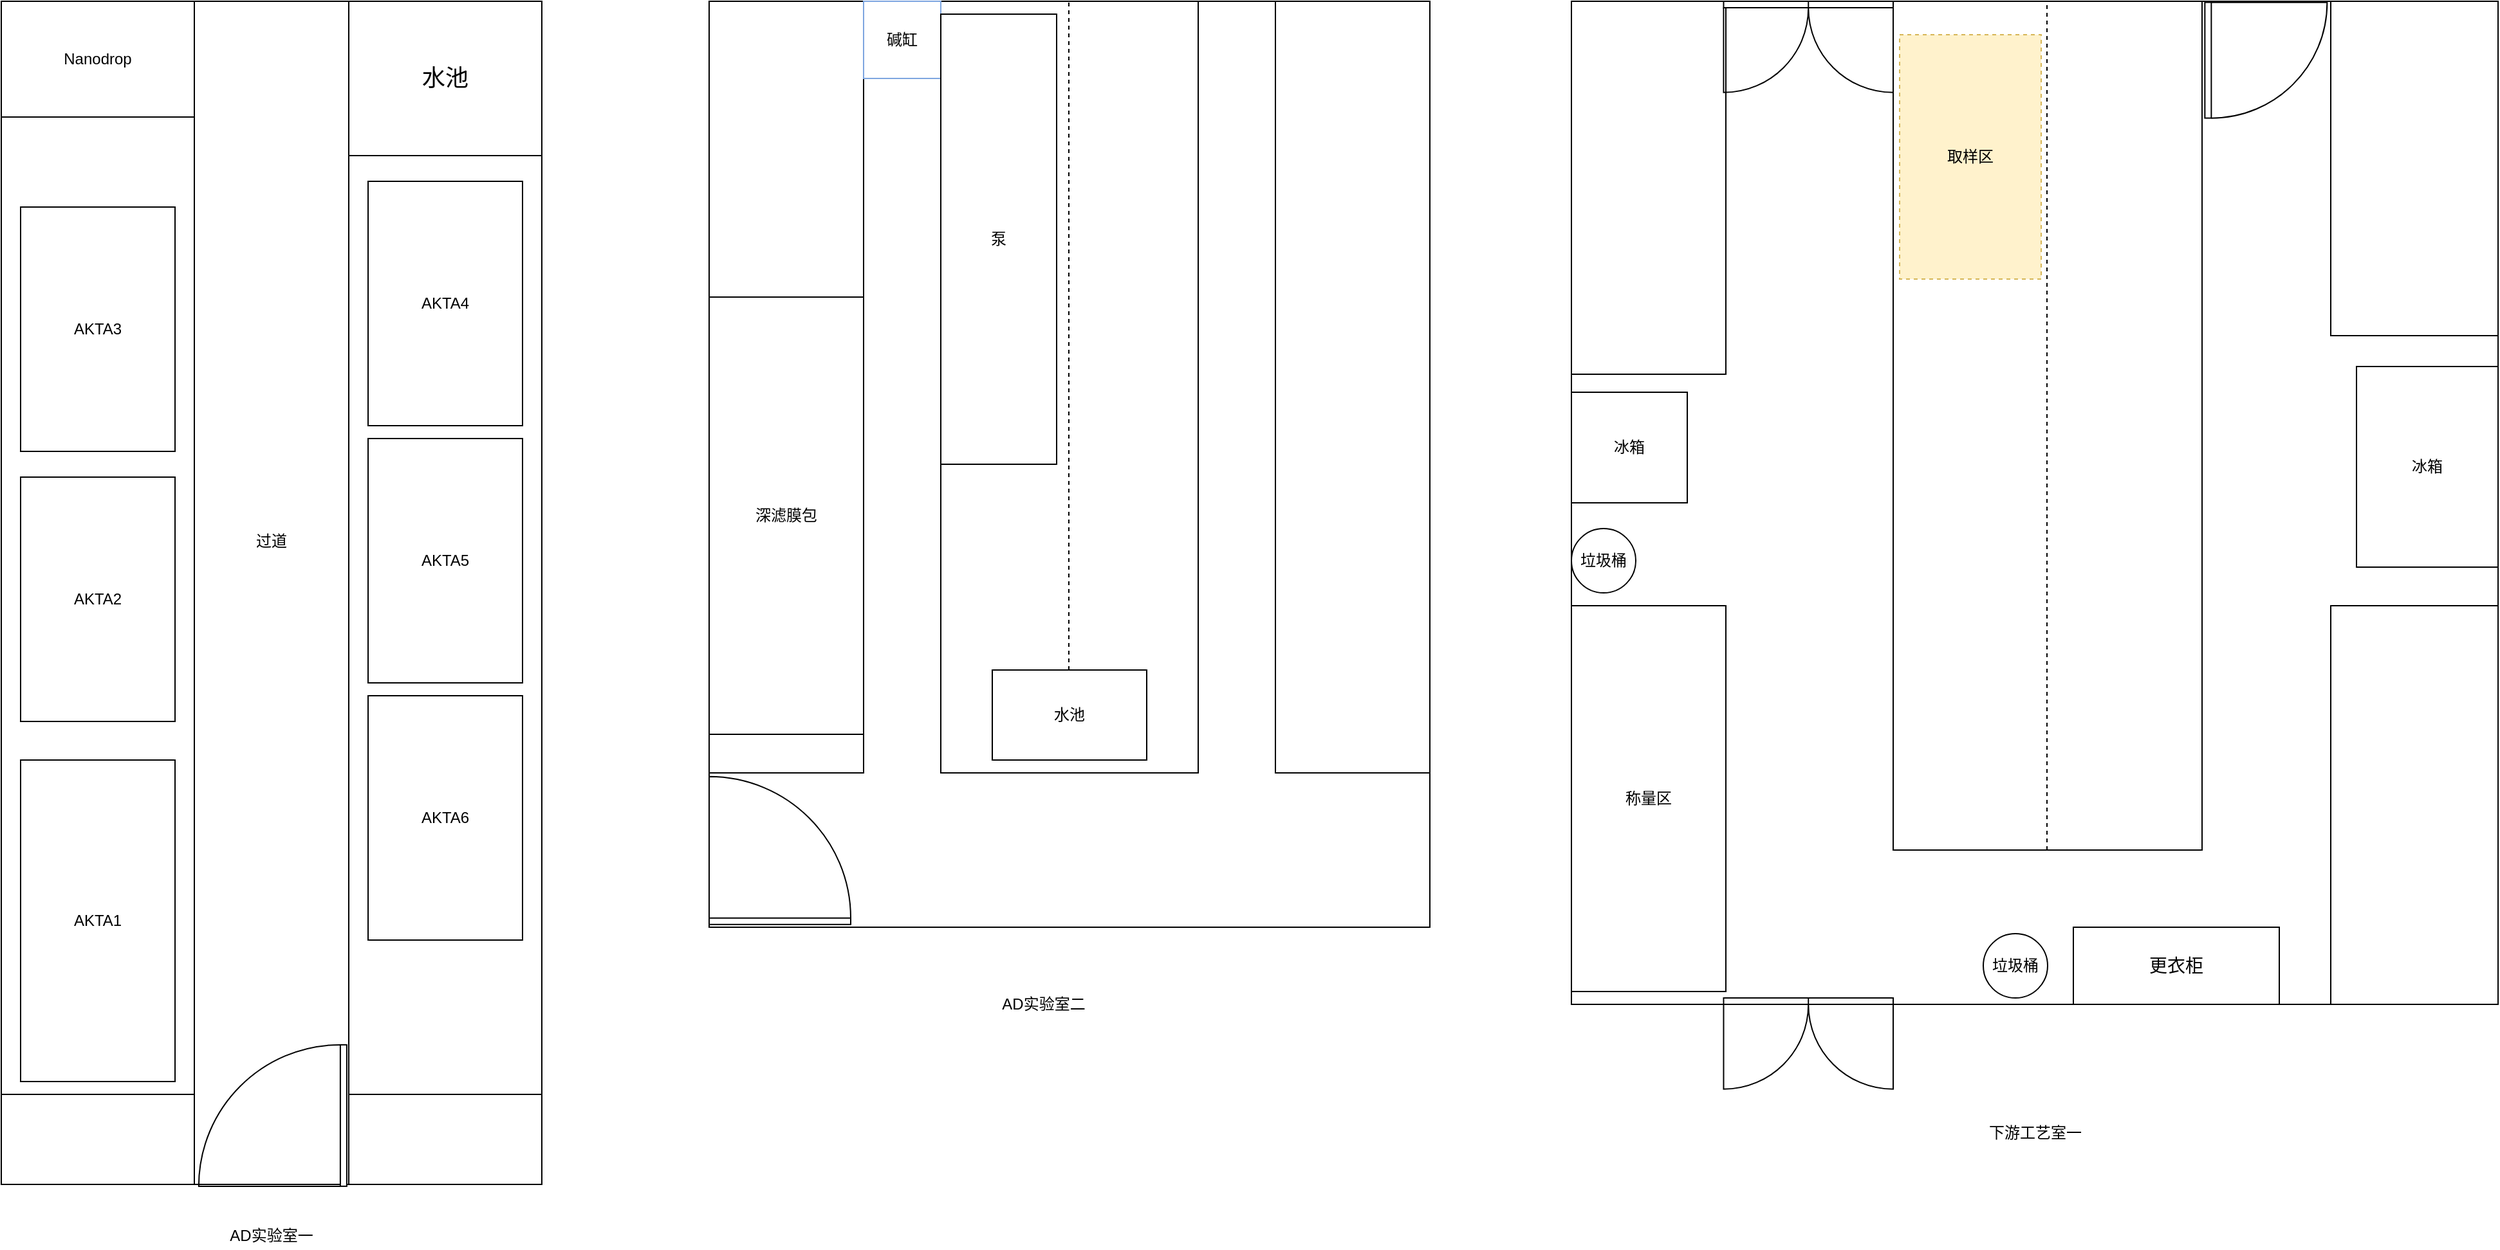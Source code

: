 <mxfile version="14.0.1" type="github">
  <diagram id="v_YiSr3cnpdIU_d-b2BK" name="Page-1">
    <mxGraphModel dx="1422" dy="794" grid="1" gridSize="10" guides="1" tooltips="1" connect="1" arrows="1" fold="1" page="1" pageScale="1" pageWidth="1169" pageHeight="827" math="0" shadow="0">
      <root>
        <mxCell id="0" />
        <mxCell id="1" parent="0" />
        <mxCell id="CAC4-D8hJNHPORFLdOr4-2" value="" style="rounded=0;whiteSpace=wrap;html=1;" vertex="1" parent="1">
          <mxGeometry x="90" y="80" width="420" height="850" as="geometry" />
        </mxCell>
        <mxCell id="CAC4-D8hJNHPORFLdOr4-3" value="" style="rounded=0;whiteSpace=wrap;html=1;" vertex="1" parent="1">
          <mxGeometry x="240" y="80" width="120" height="920" as="geometry" />
        </mxCell>
        <mxCell id="CAC4-D8hJNHPORFLdOr4-4" value="" style="rounded=0;whiteSpace=wrap;html=1;" vertex="1" parent="1">
          <mxGeometry x="90" y="930" width="150" height="70" as="geometry" />
        </mxCell>
        <mxCell id="CAC4-D8hJNHPORFLdOr4-5" value="" style="rounded=0;whiteSpace=wrap;html=1;" vertex="1" parent="1">
          <mxGeometry x="360" y="930" width="150" height="70" as="geometry" />
        </mxCell>
        <mxCell id="CAC4-D8hJNHPORFLdOr4-6" value="&lt;font style=&quot;font-size: 18px&quot;&gt;水池&lt;/font&gt;" style="rounded=0;whiteSpace=wrap;html=1;" vertex="1" parent="1">
          <mxGeometry x="360" y="80" width="150" height="120" as="geometry" />
        </mxCell>
        <mxCell id="CAC4-D8hJNHPORFLdOr4-7" value="过道" style="text;html=1;strokeColor=none;fillColor=none;align=center;verticalAlign=middle;whiteSpace=wrap;rounded=0;" vertex="1" parent="1">
          <mxGeometry x="280" y="490" width="40" height="20" as="geometry" />
        </mxCell>
        <mxCell id="CAC4-D8hJNHPORFLdOr4-8" value="Nanodrop" style="rounded=0;whiteSpace=wrap;html=1;" vertex="1" parent="1">
          <mxGeometry x="90" y="80" width="150" height="90" as="geometry" />
        </mxCell>
        <mxCell id="CAC4-D8hJNHPORFLdOr4-9" value="AKTA1" style="rounded=0;whiteSpace=wrap;html=1;" vertex="1" parent="1">
          <mxGeometry x="105" y="670" width="120" height="250" as="geometry" />
        </mxCell>
        <mxCell id="CAC4-D8hJNHPORFLdOr4-15" value="AKTA2" style="rounded=0;whiteSpace=wrap;html=1;" vertex="1" parent="1">
          <mxGeometry x="105" y="450" width="120" height="190" as="geometry" />
        </mxCell>
        <mxCell id="CAC4-D8hJNHPORFLdOr4-16" value="AKTA3" style="rounded=0;whiteSpace=wrap;html=1;" vertex="1" parent="1">
          <mxGeometry x="105" y="240" width="120" height="190" as="geometry" />
        </mxCell>
        <mxCell id="CAC4-D8hJNHPORFLdOr4-17" value="AKTA4" style="rounded=0;whiteSpace=wrap;html=1;" vertex="1" parent="1">
          <mxGeometry x="375" y="220" width="120" height="190" as="geometry" />
        </mxCell>
        <mxCell id="CAC4-D8hJNHPORFLdOr4-18" value="AKTA5" style="rounded=0;whiteSpace=wrap;html=1;" vertex="1" parent="1">
          <mxGeometry x="375" y="420" width="120" height="190" as="geometry" />
        </mxCell>
        <mxCell id="CAC4-D8hJNHPORFLdOr4-19" value="AKTA6" style="rounded=0;whiteSpace=wrap;html=1;" vertex="1" parent="1">
          <mxGeometry x="375" y="620" width="120" height="190" as="geometry" />
        </mxCell>
        <mxCell id="CAC4-D8hJNHPORFLdOr4-20" value="AD实验室一" style="text;html=1;strokeColor=none;fillColor=none;align=center;verticalAlign=middle;whiteSpace=wrap;rounded=0;" vertex="1" parent="1">
          <mxGeometry x="245" y="1030" width="110" height="20" as="geometry" />
        </mxCell>
        <mxCell id="CAC4-D8hJNHPORFLdOr4-21" value="" style="rounded=0;whiteSpace=wrap;html=1;" vertex="1" parent="1">
          <mxGeometry x="640" y="80" width="560" height="720" as="geometry" />
        </mxCell>
        <mxCell id="CAC4-D8hJNHPORFLdOr4-22" value="" style="rounded=0;whiteSpace=wrap;html=1;" vertex="1" parent="1">
          <mxGeometry x="820" y="80" width="200" height="600" as="geometry" />
        </mxCell>
        <mxCell id="CAC4-D8hJNHPORFLdOr4-25" value="" style="endArrow=none;dashed=1;html=1;startSize=6;" edge="1" parent="1">
          <mxGeometry width="50" height="50" relative="1" as="geometry">
            <mxPoint x="919.5" y="600" as="sourcePoint" />
            <mxPoint x="919.5" y="80" as="targetPoint" />
          </mxGeometry>
        </mxCell>
        <mxCell id="CAC4-D8hJNHPORFLdOr4-26" value="水池" style="rounded=0;whiteSpace=wrap;html=1;" vertex="1" parent="1">
          <mxGeometry x="860" y="600" width="120" height="70" as="geometry" />
        </mxCell>
        <mxCell id="CAC4-D8hJNHPORFLdOr4-27" value="" style="rounded=0;whiteSpace=wrap;html=1;" vertex="1" parent="1">
          <mxGeometry x="640" y="80" width="120" height="600" as="geometry" />
        </mxCell>
        <mxCell id="CAC4-D8hJNHPORFLdOr4-28" value="" style="rounded=0;whiteSpace=wrap;html=1;" vertex="1" parent="1">
          <mxGeometry x="1080" y="80" width="120" height="600" as="geometry" />
        </mxCell>
        <mxCell id="CAC4-D8hJNHPORFLdOr4-29" value="碱缸" style="rounded=0;whiteSpace=wrap;html=1;strokeColor=#7EA6E0;" vertex="1" parent="1">
          <mxGeometry x="760" y="80" width="60" height="60" as="geometry" />
        </mxCell>
        <mxCell id="CAC4-D8hJNHPORFLdOr4-30" value="&lt;font color=&quot;#000000&quot;&gt;泵&lt;/font&gt;" style="rounded=0;whiteSpace=wrap;html=1;fontColor=#7EA6E0;" vertex="1" parent="1">
          <mxGeometry x="820" y="90" width="90" height="350" as="geometry" />
        </mxCell>
        <mxCell id="CAC4-D8hJNHPORFLdOr4-31" value="&lt;font color=&quot;#000000&quot;&gt;深滤膜包&lt;/font&gt;" style="rounded=0;whiteSpace=wrap;html=1;strokeColor=#000000;fontColor=#7EA6E0;" vertex="1" parent="1">
          <mxGeometry x="640" y="310" width="120" height="340" as="geometry" />
        </mxCell>
        <mxCell id="CAC4-D8hJNHPORFLdOr4-32" value="AD实验室二" style="text;html=1;strokeColor=none;fillColor=none;align=center;verticalAlign=middle;whiteSpace=wrap;rounded=0;" vertex="1" parent="1">
          <mxGeometry x="840" y="850" width="120" height="20" as="geometry" />
        </mxCell>
        <mxCell id="CAC4-D8hJNHPORFLdOr4-33" value="" style="rounded=0;whiteSpace=wrap;html=1;" vertex="1" parent="1">
          <mxGeometry x="1310" y="80" width="720" height="780" as="geometry" />
        </mxCell>
        <mxCell id="CAC4-D8hJNHPORFLdOr4-34" value="" style="rounded=0;whiteSpace=wrap;html=1;" vertex="1" parent="1">
          <mxGeometry x="1560" y="80" width="240" height="660" as="geometry" />
        </mxCell>
        <mxCell id="CAC4-D8hJNHPORFLdOr4-35" value="" style="endArrow=none;dashed=1;html=1;startSize=6;" edge="1" parent="1">
          <mxGeometry width="50" height="50" relative="1" as="geometry">
            <mxPoint x="1679.5" y="740" as="sourcePoint" />
            <mxPoint x="1679.5" y="80" as="targetPoint" />
          </mxGeometry>
        </mxCell>
        <mxCell id="CAC4-D8hJNHPORFLdOr4-37" value="" style="rounded=0;whiteSpace=wrap;html=1;" vertex="1" parent="1">
          <mxGeometry x="1310" y="80" width="120" height="290" as="geometry" />
        </mxCell>
        <mxCell id="CAC4-D8hJNHPORFLdOr4-38" value="" style="rounded=0;whiteSpace=wrap;html=1;" vertex="1" parent="1">
          <mxGeometry x="1900" y="80" width="130" height="260" as="geometry" />
        </mxCell>
        <mxCell id="CAC4-D8hJNHPORFLdOr4-42" value="" style="verticalLabelPosition=bottom;html=1;verticalAlign=top;align=center;shape=mxgraph.floorplan.doorRight;aspect=fixed;strokeColor=#000000;fontColor=#000000;rotation=90;" vertex="1" parent="1">
          <mxGeometry x="245" y="888" width="110" height="116.88" as="geometry" />
        </mxCell>
        <mxCell id="CAC4-D8hJNHPORFLdOr4-44" value="" style="rounded=0;whiteSpace=wrap;html=1;" vertex="1" parent="1">
          <mxGeometry x="1900" y="550" width="130" height="310" as="geometry" />
        </mxCell>
        <mxCell id="CAC4-D8hJNHPORFLdOr4-45" value="称量区" style="rounded=0;whiteSpace=wrap;html=1;" vertex="1" parent="1">
          <mxGeometry x="1310" y="550" width="120" height="300" as="geometry" />
        </mxCell>
        <mxCell id="CAC4-D8hJNHPORFLdOr4-46" value="" style="verticalLabelPosition=bottom;html=1;verticalAlign=top;align=center;shape=mxgraph.floorplan.doorRight;aspect=fixed;strokeColor=#000000;fontColor=#000000;rotation=-180;" vertex="1" parent="1">
          <mxGeometry x="640" y="681" width="110" height="116.88" as="geometry" />
        </mxCell>
        <mxCell id="CAC4-D8hJNHPORFLdOr4-47" value="" style="verticalLabelPosition=bottom;html=1;verticalAlign=top;align=center;shape=mxgraph.floorplan.doorDouble;aspect=fixed;strokeColor=#000000;fontColor=#000000;" vertex="1" parent="1">
          <mxGeometry x="1428.24" y="80" width="131.76" height="70" as="geometry" />
        </mxCell>
        <mxCell id="CAC4-D8hJNHPORFLdOr4-48" value="" style="verticalLabelPosition=bottom;html=1;verticalAlign=top;align=center;shape=mxgraph.floorplan.doorDouble;aspect=fixed;strokeColor=#000000;fontColor=#000000;" vertex="1" parent="1">
          <mxGeometry x="1428.24" y="855" width="131.76" height="70" as="geometry" />
        </mxCell>
        <mxCell id="CAC4-D8hJNHPORFLdOr4-49" value="" style="verticalLabelPosition=bottom;html=1;verticalAlign=top;align=center;shape=mxgraph.floorplan.doorRight;aspect=fixed;strokeColor=#000000;fontColor=#000000;rotation=-90;" vertex="1" parent="1">
          <mxGeometry x="1805" y="78" width="90" height="95.63" as="geometry" />
        </mxCell>
        <mxCell id="CAC4-D8hJNHPORFLdOr4-50" value="&lt;font style=&quot;font-size: 14px&quot;&gt;更衣柜&lt;/font&gt;" style="rounded=0;whiteSpace=wrap;html=1;strokeColor=#000000;fontColor=#000000;" vertex="1" parent="1">
          <mxGeometry x="1700" y="800" width="160" height="60" as="geometry" />
        </mxCell>
        <mxCell id="CAC4-D8hJNHPORFLdOr4-51" value="垃圾桶" style="ellipse;whiteSpace=wrap;html=1;aspect=fixed;strokeColor=#000000;fontColor=#000000;" vertex="1" parent="1">
          <mxGeometry x="1630" y="805" width="50" height="50" as="geometry" />
        </mxCell>
        <mxCell id="CAC4-D8hJNHPORFLdOr4-52" value="垃圾桶" style="ellipse;whiteSpace=wrap;html=1;aspect=fixed;strokeColor=#000000;fontColor=#000000;" vertex="1" parent="1">
          <mxGeometry x="1310" y="490" width="50" height="50" as="geometry" />
        </mxCell>
        <mxCell id="CAC4-D8hJNHPORFLdOr4-53" value="冰箱" style="rounded=0;whiteSpace=wrap;html=1;strokeColor=#000000;fontColor=#000000;" vertex="1" parent="1">
          <mxGeometry x="1310" y="384" width="90" height="86" as="geometry" />
        </mxCell>
        <mxCell id="CAC4-D8hJNHPORFLdOr4-54" value="冰箱" style="rounded=0;whiteSpace=wrap;html=1;strokeColor=#000000;fontColor=#000000;" vertex="1" parent="1">
          <mxGeometry x="1920" y="364" width="110" height="156" as="geometry" />
        </mxCell>
        <mxCell id="CAC4-D8hJNHPORFLdOr4-55" value="下游工艺室一" style="text;html=1;strokeColor=none;fillColor=none;align=center;verticalAlign=middle;whiteSpace=wrap;rounded=0;fontColor=#000000;" vertex="1" parent="1">
          <mxGeometry x="1607.5" y="950" width="125" height="20" as="geometry" />
        </mxCell>
        <mxCell id="CAC4-D8hJNHPORFLdOr4-56" value="取样区" style="rounded=0;whiteSpace=wrap;html=1;strokeColor=#d6b656;dashed=1;fillColor=#fff2cc;" vertex="1" parent="1">
          <mxGeometry x="1565" y="106" width="110" height="190" as="geometry" />
        </mxCell>
      </root>
    </mxGraphModel>
  </diagram>
</mxfile>
